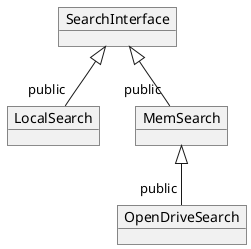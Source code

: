 @startuml
object SearchInterface
object LocalSearch
object MemSearch
object OpenDriveSearch

SearchInterface <|-- "public" LocalSearch
SearchInterface <|-- "public" MemSearch

MemSearch <|-- "public" OpenDriveSearch

@enduml